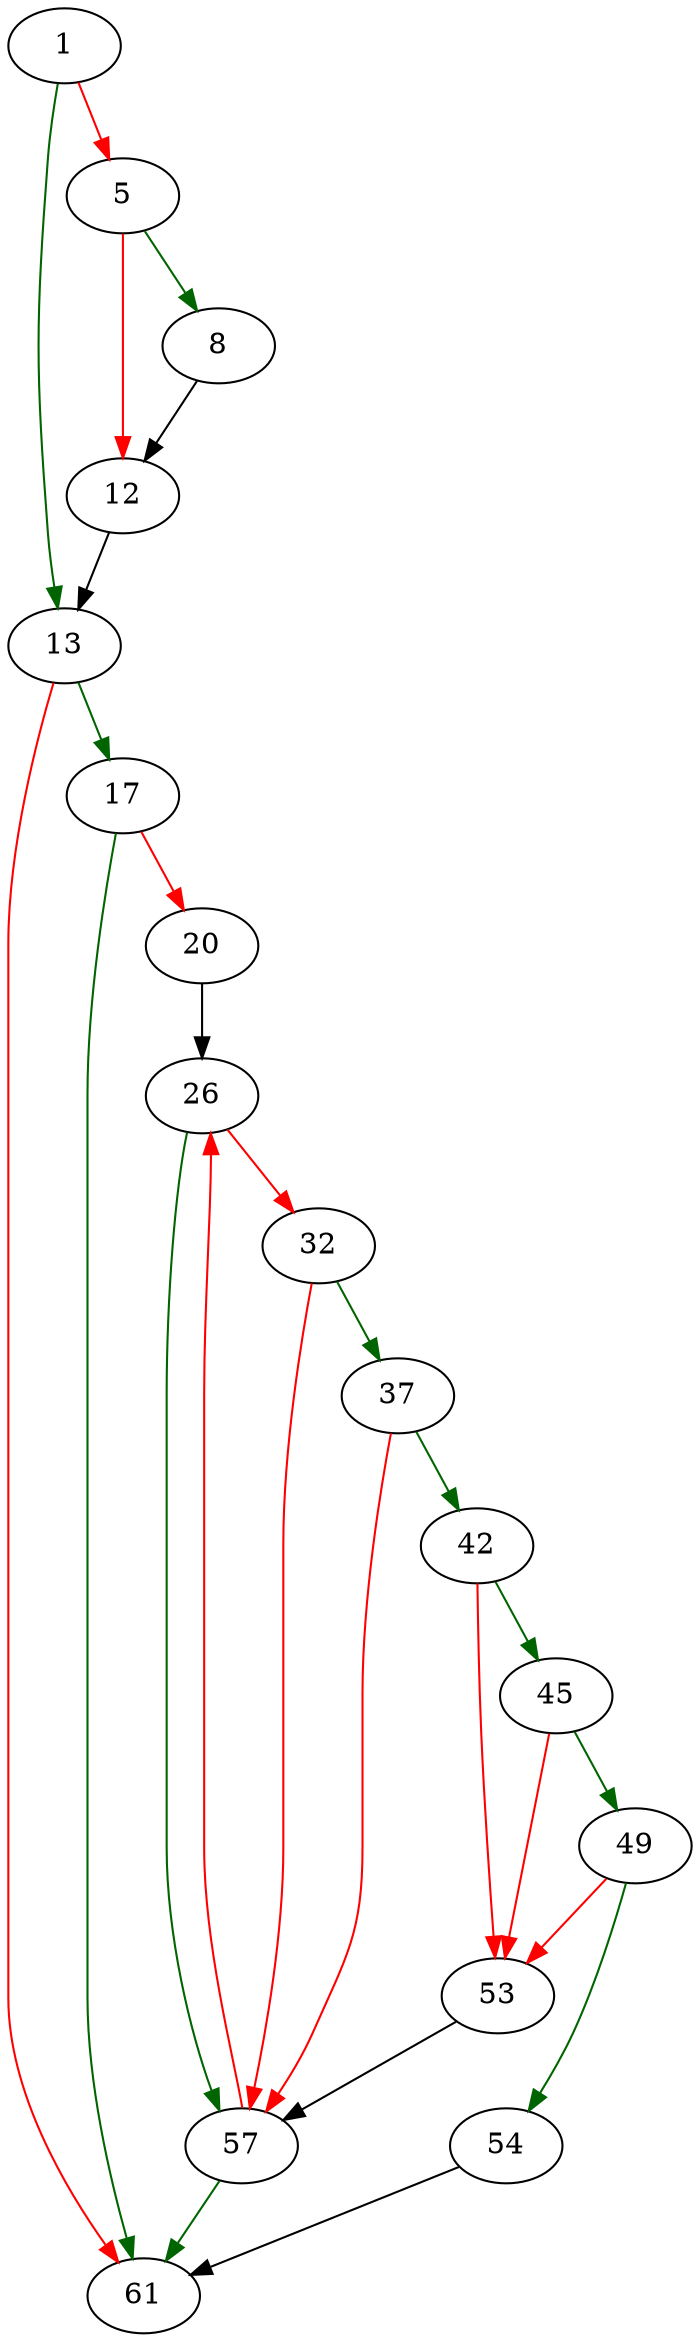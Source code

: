strict digraph "find_bind_mount" {
	// Node definitions.
	1 [entry=true];
	13;
	5;
	8;
	12;
	17;
	61;
	20;
	26;
	57;
	32;
	37;
	42;
	45;
	53;
	49;
	54;

	// Edge definitions.
	1 -> 13 [
		color=darkgreen
		cond=true
	];
	1 -> 5 [
		color=red
		cond=false
	];
	13 -> 17 [
		color=darkgreen
		cond=true
	];
	13 -> 61 [
		color=red
		cond=false
	];
	5 -> 8 [
		color=darkgreen
		cond=true
	];
	5 -> 12 [
		color=red
		cond=false
	];
	8 -> 12;
	12 -> 13;
	17 -> 61 [
		color=darkgreen
		cond=true
	];
	17 -> 20 [
		color=red
		cond=false
	];
	20 -> 26;
	26 -> 57 [
		color=darkgreen
		cond=true
	];
	26 -> 32 [
		color=red
		cond=false
	];
	57 -> 61 [
		color=darkgreen
		cond=true
	];
	57 -> 26 [
		color=red
		cond=false
	];
	32 -> 57 [
		color=red
		cond=false
	];
	32 -> 37 [
		color=darkgreen
		cond=true
	];
	37 -> 57 [
		color=red
		cond=false
	];
	37 -> 42 [
		color=darkgreen
		cond=true
	];
	42 -> 45 [
		color=darkgreen
		cond=true
	];
	42 -> 53 [
		color=red
		cond=false
	];
	45 -> 53 [
		color=red
		cond=false
	];
	45 -> 49 [
		color=darkgreen
		cond=true
	];
	53 -> 57;
	49 -> 53 [
		color=red
		cond=false
	];
	49 -> 54 [
		color=darkgreen
		cond=true
	];
	54 -> 61;
}